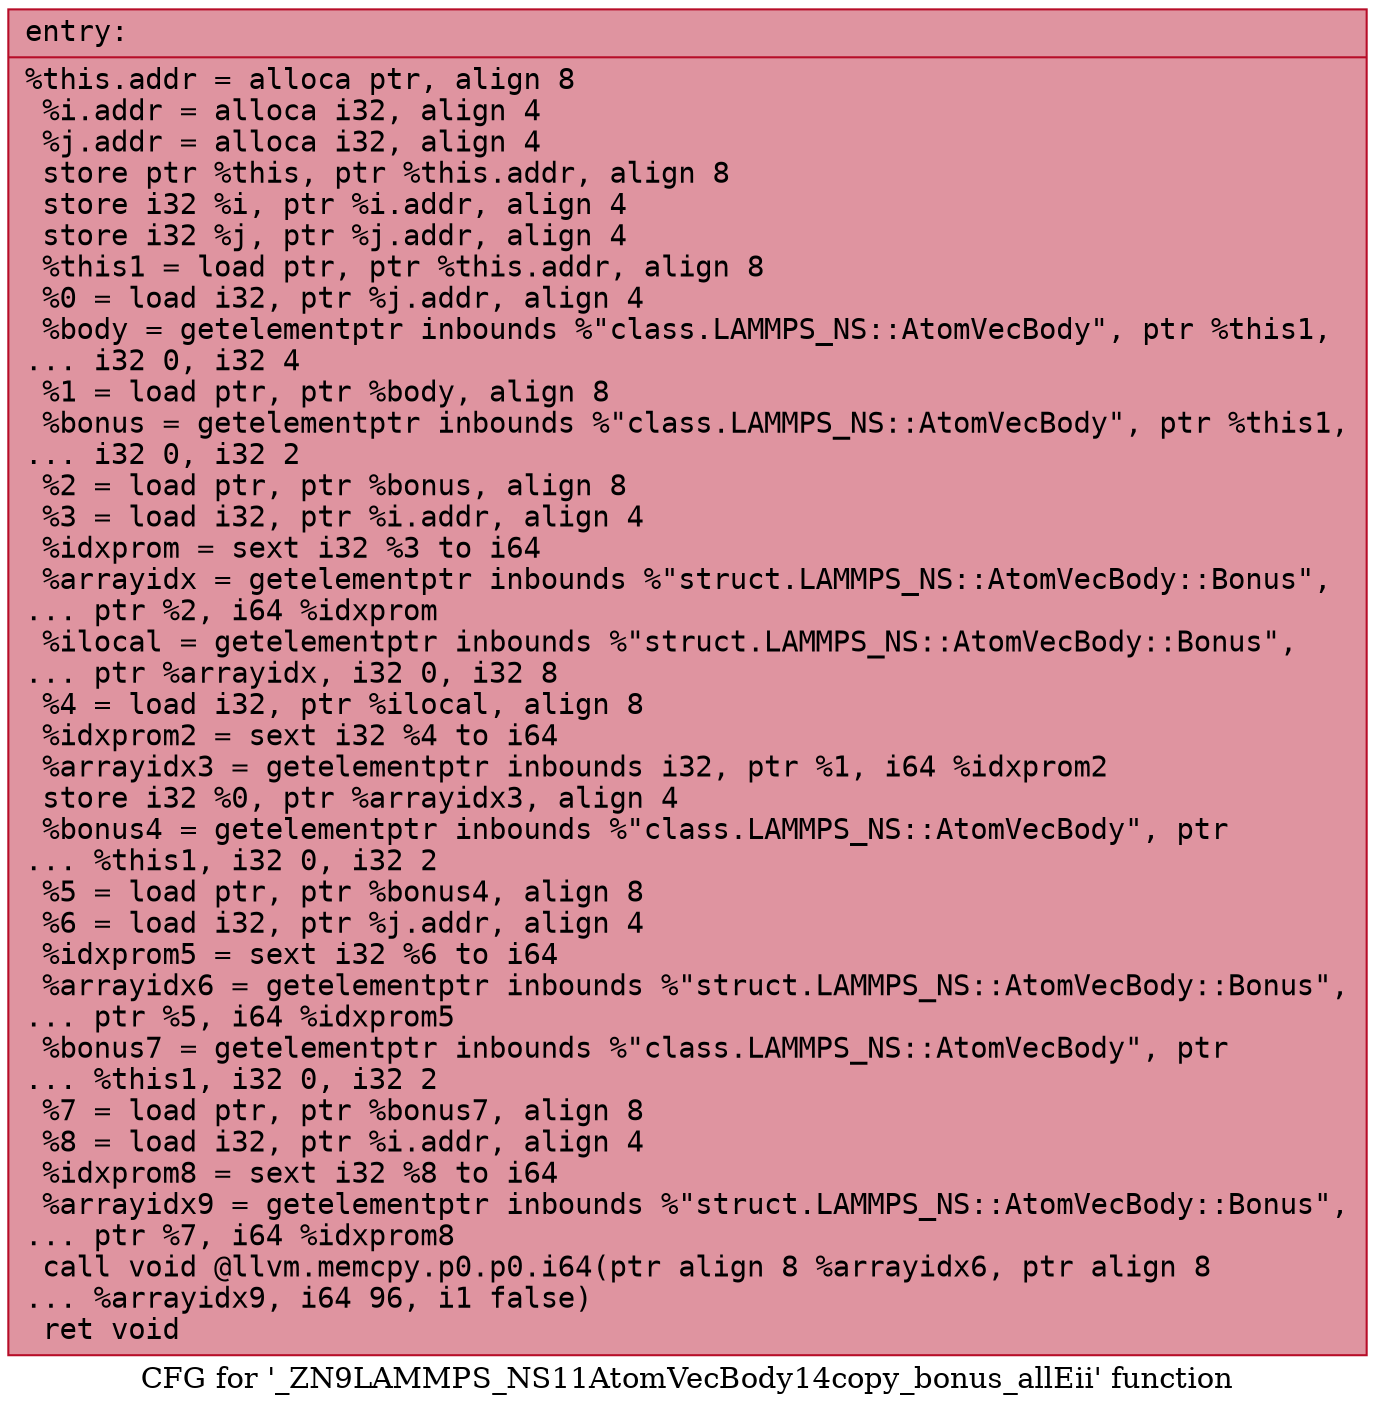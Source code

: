 digraph "CFG for '_ZN9LAMMPS_NS11AtomVecBody14copy_bonus_allEii' function" {
	label="CFG for '_ZN9LAMMPS_NS11AtomVecBody14copy_bonus_allEii' function";

	Node0x564c7b45a940 [shape=record,color="#b70d28ff", style=filled, fillcolor="#b70d2870" fontname="Courier",label="{entry:\l|  %this.addr = alloca ptr, align 8\l  %i.addr = alloca i32, align 4\l  %j.addr = alloca i32, align 4\l  store ptr %this, ptr %this.addr, align 8\l  store i32 %i, ptr %i.addr, align 4\l  store i32 %j, ptr %j.addr, align 4\l  %this1 = load ptr, ptr %this.addr, align 8\l  %0 = load i32, ptr %j.addr, align 4\l  %body = getelementptr inbounds %\"class.LAMMPS_NS::AtomVecBody\", ptr %this1,\l... i32 0, i32 4\l  %1 = load ptr, ptr %body, align 8\l  %bonus = getelementptr inbounds %\"class.LAMMPS_NS::AtomVecBody\", ptr %this1,\l... i32 0, i32 2\l  %2 = load ptr, ptr %bonus, align 8\l  %3 = load i32, ptr %i.addr, align 4\l  %idxprom = sext i32 %3 to i64\l  %arrayidx = getelementptr inbounds %\"struct.LAMMPS_NS::AtomVecBody::Bonus\",\l... ptr %2, i64 %idxprom\l  %ilocal = getelementptr inbounds %\"struct.LAMMPS_NS::AtomVecBody::Bonus\",\l... ptr %arrayidx, i32 0, i32 8\l  %4 = load i32, ptr %ilocal, align 8\l  %idxprom2 = sext i32 %4 to i64\l  %arrayidx3 = getelementptr inbounds i32, ptr %1, i64 %idxprom2\l  store i32 %0, ptr %arrayidx3, align 4\l  %bonus4 = getelementptr inbounds %\"class.LAMMPS_NS::AtomVecBody\", ptr\l... %this1, i32 0, i32 2\l  %5 = load ptr, ptr %bonus4, align 8\l  %6 = load i32, ptr %j.addr, align 4\l  %idxprom5 = sext i32 %6 to i64\l  %arrayidx6 = getelementptr inbounds %\"struct.LAMMPS_NS::AtomVecBody::Bonus\",\l... ptr %5, i64 %idxprom5\l  %bonus7 = getelementptr inbounds %\"class.LAMMPS_NS::AtomVecBody\", ptr\l... %this1, i32 0, i32 2\l  %7 = load ptr, ptr %bonus7, align 8\l  %8 = load i32, ptr %i.addr, align 4\l  %idxprom8 = sext i32 %8 to i64\l  %arrayidx9 = getelementptr inbounds %\"struct.LAMMPS_NS::AtomVecBody::Bonus\",\l... ptr %7, i64 %idxprom8\l  call void @llvm.memcpy.p0.p0.i64(ptr align 8 %arrayidx6, ptr align 8\l... %arrayidx9, i64 96, i1 false)\l  ret void\l}"];
}
